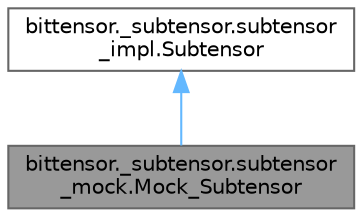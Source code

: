 digraph "bittensor._subtensor.subtensor_mock.Mock_Subtensor"
{
 // LATEX_PDF_SIZE
  bgcolor="transparent";
  edge [fontname=Helvetica,fontsize=10,labelfontname=Helvetica,labelfontsize=10];
  node [fontname=Helvetica,fontsize=10,shape=box,height=0.2,width=0.4];
  Node1 [label="bittensor._subtensor.subtensor\l_mock.Mock_Subtensor",height=0.2,width=0.4,color="gray40", fillcolor="grey60", style="filled", fontcolor="black",tooltip=" "];
  Node2 -> Node1 [dir="back",color="steelblue1",style="solid"];
  Node2 [label="bittensor._subtensor.subtensor\l_impl.Subtensor",height=0.2,width=0.4,color="gray40", fillcolor="white", style="filled",URL="$classbittensor_1_1__subtensor_1_1subtensor__impl_1_1_subtensor.html",tooltip=" "];
}
